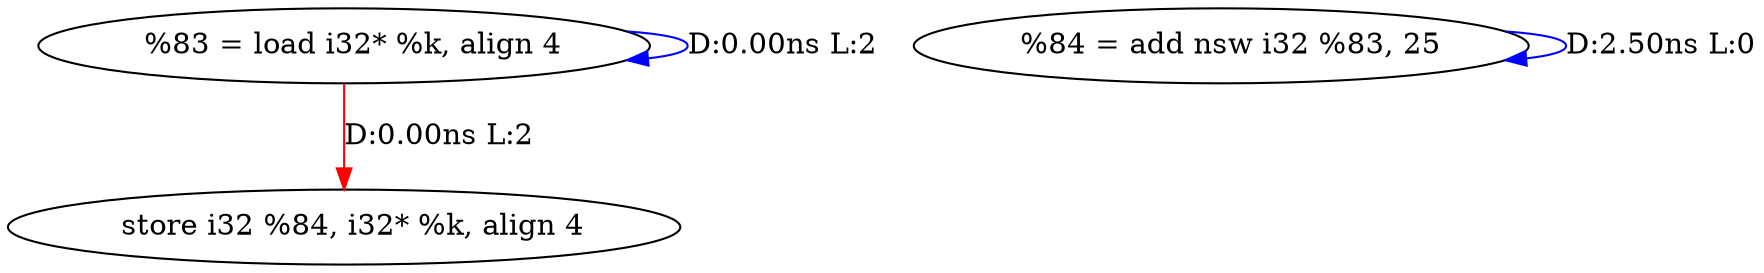 digraph {
Node0x2cdc6f0[label="  %83 = load i32* %k, align 4"];
Node0x2cdc6f0 -> Node0x2cdc6f0[label="D:0.00ns L:2",color=blue];
Node0x2cdc8b0[label="  store i32 %84, i32* %k, align 4"];
Node0x2cdc6f0 -> Node0x2cdc8b0[label="D:0.00ns L:2",color=red];
Node0x2cdc7d0[label="  %84 = add nsw i32 %83, 25"];
Node0x2cdc7d0 -> Node0x2cdc7d0[label="D:2.50ns L:0",color=blue];
}
